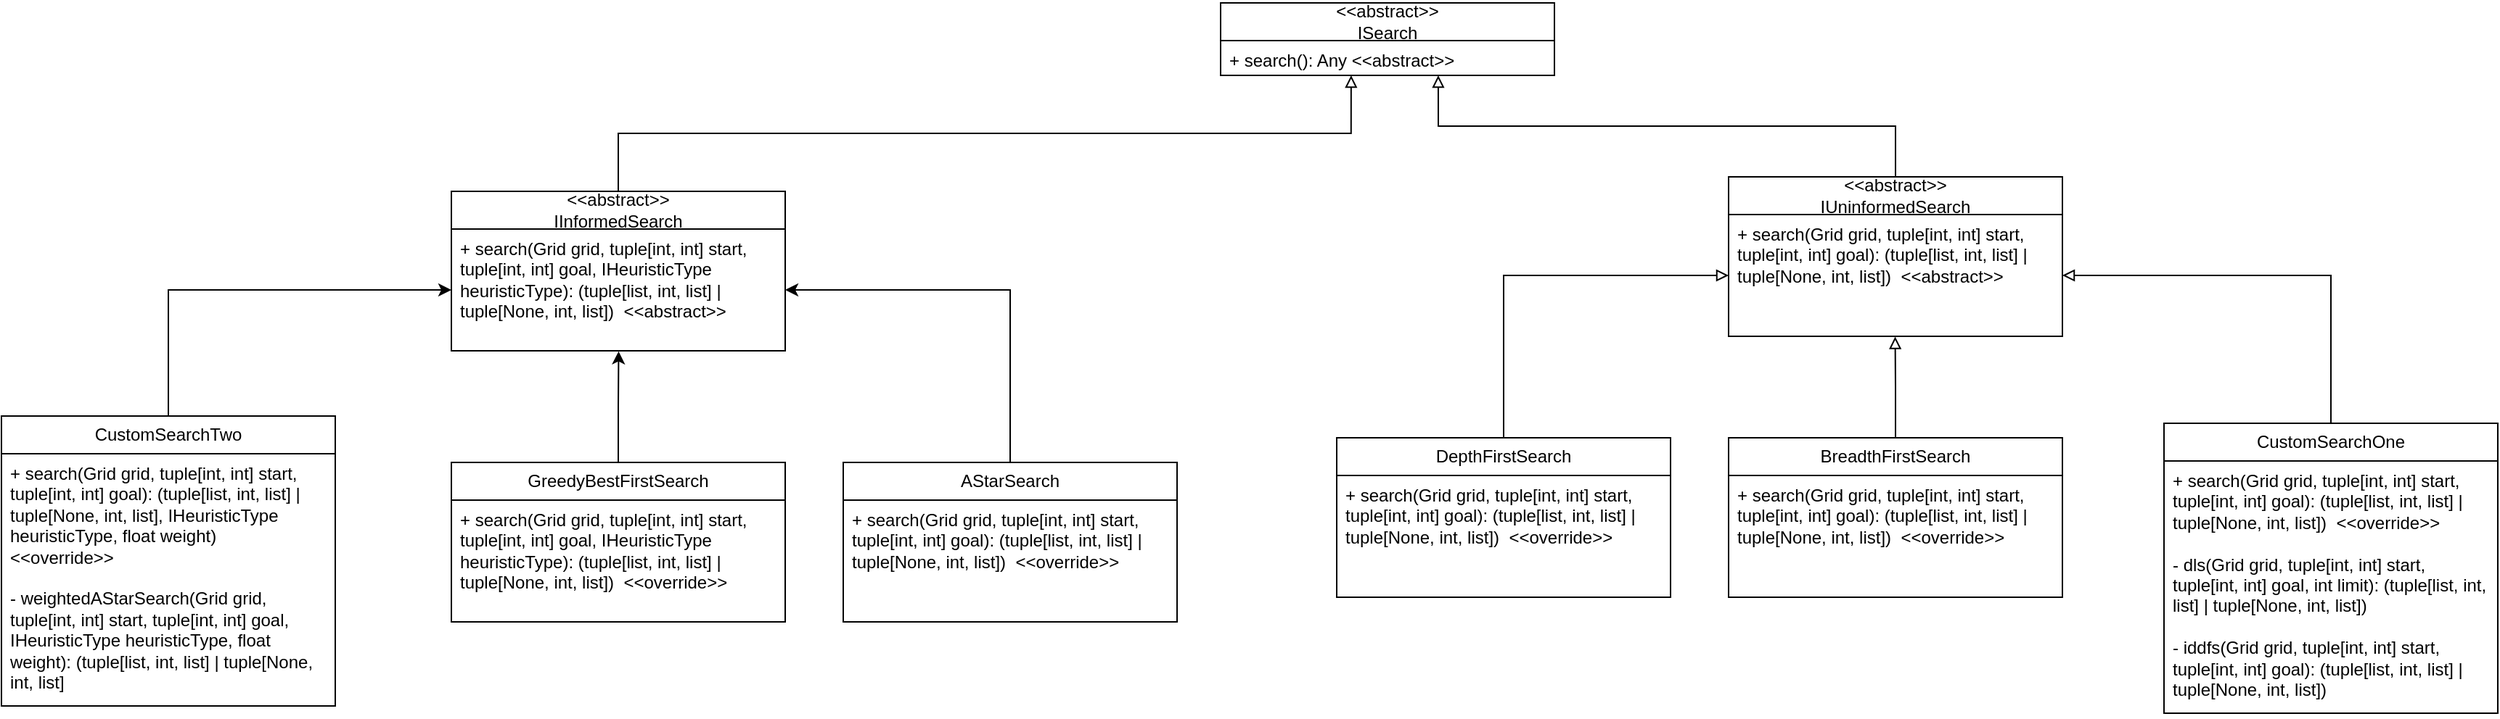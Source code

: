 <mxfile version="24.2.5" type="device">
  <diagram name="Trang-1" id="_UIEhEMHgrVxv4N5XX6Z">
    <mxGraphModel dx="2261" dy="854" grid="1" gridSize="10" guides="1" tooltips="1" connect="1" arrows="1" fold="1" page="1" pageScale="1" pageWidth="827" pageHeight="1169" math="0" shadow="0">
      <root>
        <mxCell id="0" />
        <mxCell id="1" parent="0" />
        <mxCell id="NmorBJye4ewMazEb5oh--5" value="&lt;div&gt;&amp;lt;&amp;lt;abstract&amp;gt;&amp;gt;&lt;/div&gt;ISearch" style="swimlane;fontStyle=0;childLayout=stackLayout;horizontal=1;startSize=26;fillColor=none;horizontalStack=0;resizeParent=1;resizeParentMax=0;resizeLast=0;collapsible=1;marginBottom=0;whiteSpace=wrap;html=1;" parent="1" vertex="1">
          <mxGeometry x="350" y="100" width="230" height="50" as="geometry" />
        </mxCell>
        <mxCell id="NmorBJye4ewMazEb5oh--6" value="+ search(): Any &amp;lt;&amp;lt;abstract&amp;gt;&amp;gt;" style="text;strokeColor=none;fillColor=none;align=left;verticalAlign=top;spacingLeft=4;spacingRight=4;overflow=hidden;rotatable=0;points=[[0,0.5],[1,0.5]];portConstraint=eastwest;whiteSpace=wrap;html=1;" parent="NmorBJye4ewMazEb5oh--5" vertex="1">
          <mxGeometry y="26" width="230" height="24" as="geometry" />
        </mxCell>
        <mxCell id="NmorBJye4ewMazEb5oh--15" value="&lt;div&gt;&amp;lt;&amp;lt;abstract&amp;gt;&amp;gt;&lt;/div&gt;IInformedSearch" style="swimlane;fontStyle=0;childLayout=stackLayout;horizontal=1;startSize=26;fillColor=none;horizontalStack=0;resizeParent=1;resizeParentMax=0;resizeLast=0;collapsible=1;marginBottom=0;whiteSpace=wrap;html=1;" parent="1" vertex="1">
          <mxGeometry x="-180" y="230" width="230" height="110" as="geometry" />
        </mxCell>
        <mxCell id="NmorBJye4ewMazEb5oh--16" value="+ search(Grid grid, tuple[int, int] start, tuple[int, int] goal, IHeuristicType heuristicType): (tuple[list, int, list] | tuple[None, int, list])&amp;nbsp; &amp;lt;&amp;lt;abstract&amp;gt;&amp;gt;" style="text;strokeColor=none;fillColor=none;align=left;verticalAlign=top;spacingLeft=4;spacingRight=4;overflow=hidden;rotatable=0;points=[[0,0.5],[1,0.5]];portConstraint=eastwest;whiteSpace=wrap;html=1;" parent="NmorBJye4ewMazEb5oh--15" vertex="1">
          <mxGeometry y="26" width="230" height="84" as="geometry" />
        </mxCell>
        <mxCell id="NmorBJye4ewMazEb5oh--17" style="edgeStyle=orthogonalEdgeStyle;rounded=0;orthogonalLoop=1;jettySize=auto;html=1;exitX=0.5;exitY=0;exitDx=0;exitDy=0;entryX=0.391;entryY=1;entryDx=0;entryDy=0;entryPerimeter=0;endArrow=block;endFill=0;" parent="1" source="NmorBJye4ewMazEb5oh--15" target="NmorBJye4ewMazEb5oh--6" edge="1">
          <mxGeometry relative="1" as="geometry" />
        </mxCell>
        <mxCell id="NmorBJye4ewMazEb5oh--21" style="edgeStyle=orthogonalEdgeStyle;rounded=0;orthogonalLoop=1;jettySize=auto;html=1;exitX=0.5;exitY=0;exitDx=0;exitDy=0;entryX=0.652;entryY=1;entryDx=0;entryDy=0;entryPerimeter=0;endArrow=block;endFill=0;" parent="1" source="NmorBJye4ewMazEb5oh--18" target="NmorBJye4ewMazEb5oh--6" edge="1">
          <mxGeometry relative="1" as="geometry">
            <mxPoint x="500" y="160" as="targetPoint" />
          </mxGeometry>
        </mxCell>
        <mxCell id="NmorBJye4ewMazEb5oh--18" value="&lt;div&gt;&amp;lt;&amp;lt;abstract&amp;gt;&amp;gt;&lt;/div&gt;&lt;div&gt;IUninformedSearch&lt;/div&gt;" style="swimlane;fontStyle=0;childLayout=stackLayout;horizontal=1;startSize=26;fillColor=none;horizontalStack=0;resizeParent=1;resizeParentMax=0;resizeLast=0;collapsible=1;marginBottom=0;whiteSpace=wrap;html=1;" parent="1" vertex="1">
          <mxGeometry x="700" y="220" width="230" height="110" as="geometry" />
        </mxCell>
        <mxCell id="NmorBJye4ewMazEb5oh--19" value="+ search(Grid grid, tuple[int, int] start, tuple[int, int] goal): (tuple[list, int, list] | tuple[None, int, list])&amp;nbsp; &amp;lt;&amp;lt;abstract&amp;gt;&amp;gt;" style="text;strokeColor=none;fillColor=none;align=left;verticalAlign=top;spacingLeft=4;spacingRight=4;overflow=hidden;rotatable=0;points=[[0,0.5],[1,0.5]];portConstraint=eastwest;whiteSpace=wrap;html=1;" parent="NmorBJye4ewMazEb5oh--18" vertex="1">
          <mxGeometry y="26" width="230" height="84" as="geometry" />
        </mxCell>
        <mxCell id="NmorBJye4ewMazEb5oh--29" style="edgeStyle=orthogonalEdgeStyle;rounded=0;orthogonalLoop=1;jettySize=auto;html=1;exitX=0.5;exitY=0;exitDx=0;exitDy=0;entryX=0;entryY=0.5;entryDx=0;entryDy=0;endArrow=block;endFill=0;" parent="1" source="NmorBJye4ewMazEb5oh--22" target="NmorBJye4ewMazEb5oh--19" edge="1">
          <mxGeometry relative="1" as="geometry" />
        </mxCell>
        <mxCell id="NmorBJye4ewMazEb5oh--22" value="DepthFirstSearch" style="swimlane;fontStyle=0;childLayout=stackLayout;horizontal=1;startSize=26;fillColor=none;horizontalStack=0;resizeParent=1;resizeParentMax=0;resizeLast=0;collapsible=1;marginBottom=0;whiteSpace=wrap;html=1;" parent="1" vertex="1">
          <mxGeometry x="430" y="400" width="230" height="110" as="geometry" />
        </mxCell>
        <mxCell id="NmorBJye4ewMazEb5oh--23" value="+ search(Grid grid, tuple[int, int] start, tuple[int, int] goal): (tuple[list, int, list] | tuple[None, int, list])&amp;nbsp; &amp;lt;&amp;lt;override&amp;gt;&amp;gt;" style="text;strokeColor=none;fillColor=none;align=left;verticalAlign=top;spacingLeft=4;spacingRight=4;overflow=hidden;rotatable=0;points=[[0,0.5],[1,0.5]];portConstraint=eastwest;whiteSpace=wrap;html=1;" parent="NmorBJye4ewMazEb5oh--22" vertex="1">
          <mxGeometry y="26" width="230" height="84" as="geometry" />
        </mxCell>
        <mxCell id="NmorBJye4ewMazEb5oh--28" style="edgeStyle=orthogonalEdgeStyle;rounded=0;orthogonalLoop=1;jettySize=auto;html=1;exitX=0.5;exitY=0;exitDx=0;exitDy=0;entryX=0.499;entryY=1.003;entryDx=0;entryDy=0;entryPerimeter=0;endArrow=block;endFill=0;" parent="1" source="NmorBJye4ewMazEb5oh--24" target="NmorBJye4ewMazEb5oh--19" edge="1">
          <mxGeometry relative="1" as="geometry">
            <mxPoint x="814.811" y="340" as="targetPoint" />
          </mxGeometry>
        </mxCell>
        <mxCell id="NmorBJye4ewMazEb5oh--24" value="BreadthFirstSearch" style="swimlane;fontStyle=0;childLayout=stackLayout;horizontal=1;startSize=26;fillColor=none;horizontalStack=0;resizeParent=1;resizeParentMax=0;resizeLast=0;collapsible=1;marginBottom=0;whiteSpace=wrap;html=1;" parent="1" vertex="1">
          <mxGeometry x="700" y="400" width="230" height="110" as="geometry" />
        </mxCell>
        <mxCell id="NmorBJye4ewMazEb5oh--25" value="+ search(Grid grid, tuple[int, int] start, tuple[int, int] goal): (tuple[list, int, list] | tuple[None, int, list])&amp;nbsp; &amp;lt;&amp;lt;override&amp;gt;&amp;gt;" style="text;strokeColor=none;fillColor=none;align=left;verticalAlign=top;spacingLeft=4;spacingRight=4;overflow=hidden;rotatable=0;points=[[0,0.5],[1,0.5]];portConstraint=eastwest;whiteSpace=wrap;html=1;" parent="NmorBJye4ewMazEb5oh--24" vertex="1">
          <mxGeometry y="26" width="230" height="84" as="geometry" />
        </mxCell>
        <mxCell id="NmorBJye4ewMazEb5oh--30" style="edgeStyle=orthogonalEdgeStyle;rounded=0;orthogonalLoop=1;jettySize=auto;html=1;exitX=0.5;exitY=0;exitDx=0;exitDy=0;entryX=1;entryY=0.5;entryDx=0;entryDy=0;endArrow=block;endFill=0;" parent="1" source="NmorBJye4ewMazEb5oh--26" target="NmorBJye4ewMazEb5oh--19" edge="1">
          <mxGeometry relative="1" as="geometry" />
        </mxCell>
        <mxCell id="NmorBJye4ewMazEb5oh--26" value="CustomSearchOne" style="swimlane;fontStyle=0;childLayout=stackLayout;horizontal=1;startSize=26;fillColor=none;horizontalStack=0;resizeParent=1;resizeParentMax=0;resizeLast=0;collapsible=1;marginBottom=0;whiteSpace=wrap;html=1;" parent="1" vertex="1">
          <mxGeometry x="1000" y="390" width="230" height="200" as="geometry" />
        </mxCell>
        <mxCell id="NmorBJye4ewMazEb5oh--27" value="+ search(Grid grid, tuple[int, int] start, tuple[int, int] goal): (tuple[list, int, list] | tuple[None, int, list])&amp;nbsp; &amp;lt;&amp;lt;override&amp;gt;&amp;gt;&lt;div&gt;&lt;br&gt;&lt;/div&gt;&lt;div&gt;- dls&lt;span style=&quot;background-color: initial;&quot;&gt;(Grid grid, tuple[int, int] start, tuple[int, int] goal, int limit): (tuple[list, int, list] | tuple[None, int, list])&amp;nbsp;&lt;/span&gt;&lt;/div&gt;&lt;div&gt;&lt;span style=&quot;background-color: initial;&quot;&gt;&lt;br&gt;&lt;/span&gt;&lt;/div&gt;&lt;div&gt;&lt;span style=&quot;background-color: initial;&quot;&gt;- iddfs&lt;/span&gt;&lt;span style=&quot;background-color: initial;&quot;&gt;(Grid grid, tuple[int, int] start, tuple[int, int] goal): (tuple[list, int, list] | tuple[None, int, list])&amp;nbsp;&lt;/span&gt;&lt;/div&gt;" style="text;strokeColor=none;fillColor=none;align=left;verticalAlign=top;spacingLeft=4;spacingRight=4;overflow=hidden;rotatable=0;points=[[0,0.5],[1,0.5]];portConstraint=eastwest;whiteSpace=wrap;html=1;" parent="NmorBJye4ewMazEb5oh--26" vertex="1">
          <mxGeometry y="26" width="230" height="174" as="geometry" />
        </mxCell>
        <mxCell id="NmorBJye4ewMazEb5oh--38" style="edgeStyle=orthogonalEdgeStyle;rounded=0;orthogonalLoop=1;jettySize=auto;html=1;exitX=0.5;exitY=0;exitDx=0;exitDy=0;entryX=0.501;entryY=1.004;entryDx=0;entryDy=0;entryPerimeter=0;" parent="1" source="NmorBJye4ewMazEb5oh--31" target="NmorBJye4ewMazEb5oh--16" edge="1">
          <mxGeometry relative="1" as="geometry">
            <mxPoint x="-64.619" y="350" as="targetPoint" />
          </mxGeometry>
        </mxCell>
        <mxCell id="NmorBJye4ewMazEb5oh--31" value="GreedyBestFirstSearch" style="swimlane;fontStyle=0;childLayout=stackLayout;horizontal=1;startSize=26;fillColor=none;horizontalStack=0;resizeParent=1;resizeParentMax=0;resizeLast=0;collapsible=1;marginBottom=0;whiteSpace=wrap;html=1;" parent="1" vertex="1">
          <mxGeometry x="-180" y="417" width="230" height="110" as="geometry" />
        </mxCell>
        <mxCell id="NmorBJye4ewMazEb5oh--32" value="+ search(Grid grid, tuple[int, int] start, tuple[int, int] goal, IHeuristicType heuristicType): (tuple[list, int, list] | tuple[None, int, list])&amp;nbsp; &amp;lt;&amp;lt;override&amp;gt;&amp;gt;" style="text;strokeColor=none;fillColor=none;align=left;verticalAlign=top;spacingLeft=4;spacingRight=4;overflow=hidden;rotatable=0;points=[[0,0.5],[1,0.5]];portConstraint=eastwest;whiteSpace=wrap;html=1;" parent="NmorBJye4ewMazEb5oh--31" vertex="1">
          <mxGeometry y="26" width="230" height="84" as="geometry" />
        </mxCell>
        <mxCell id="NmorBJye4ewMazEb5oh--39" style="edgeStyle=orthogonalEdgeStyle;rounded=0;orthogonalLoop=1;jettySize=auto;html=1;exitX=0.5;exitY=0;exitDx=0;exitDy=0;entryX=1;entryY=0.5;entryDx=0;entryDy=0;" parent="1" source="NmorBJye4ewMazEb5oh--33" target="NmorBJye4ewMazEb5oh--16" edge="1">
          <mxGeometry relative="1" as="geometry" />
        </mxCell>
        <mxCell id="NmorBJye4ewMazEb5oh--33" value="AStarSearch" style="swimlane;fontStyle=0;childLayout=stackLayout;horizontal=1;startSize=26;fillColor=none;horizontalStack=0;resizeParent=1;resizeParentMax=0;resizeLast=0;collapsible=1;marginBottom=0;whiteSpace=wrap;html=1;" parent="1" vertex="1">
          <mxGeometry x="90" y="417" width="230" height="110" as="geometry" />
        </mxCell>
        <mxCell id="NmorBJye4ewMazEb5oh--34" value="+ search(Grid grid, tuple[int, int] start, tuple[int, int] goal): (tuple[list, int, list] | tuple[None, int, list])&amp;nbsp; &amp;lt;&amp;lt;override&amp;gt;&amp;gt;" style="text;strokeColor=none;fillColor=none;align=left;verticalAlign=top;spacingLeft=4;spacingRight=4;overflow=hidden;rotatable=0;points=[[0,0.5],[1,0.5]];portConstraint=eastwest;whiteSpace=wrap;html=1;" parent="NmorBJye4ewMazEb5oh--33" vertex="1">
          <mxGeometry y="26" width="230" height="84" as="geometry" />
        </mxCell>
        <mxCell id="NmorBJye4ewMazEb5oh--40" style="edgeStyle=orthogonalEdgeStyle;rounded=0;orthogonalLoop=1;jettySize=auto;html=1;exitX=0.5;exitY=0;exitDx=0;exitDy=0;entryX=0;entryY=0.5;entryDx=0;entryDy=0;" parent="1" source="NmorBJye4ewMazEb5oh--35" target="NmorBJye4ewMazEb5oh--16" edge="1">
          <mxGeometry relative="1" as="geometry" />
        </mxCell>
        <mxCell id="NmorBJye4ewMazEb5oh--35" value="CustomSearchTwo" style="swimlane;fontStyle=0;childLayout=stackLayout;horizontal=1;startSize=26;fillColor=none;horizontalStack=0;resizeParent=1;resizeParentMax=0;resizeLast=0;collapsible=1;marginBottom=0;whiteSpace=wrap;html=1;" parent="1" vertex="1">
          <mxGeometry x="-490" y="385" width="230" height="200" as="geometry" />
        </mxCell>
        <mxCell id="NmorBJye4ewMazEb5oh--36" value="+ search(Grid grid, tuple[int, int] start, tuple[int, int] goal): (tuple[list, int, list] | tuple[None, int, list], IHeuristicType heuristicType, float weight)&amp;nbsp; &amp;lt;&amp;lt;override&amp;gt;&amp;gt;&lt;div&gt;&lt;br&gt;&lt;/div&gt;&lt;div&gt;- weightedAStarSearch(&lt;span style=&quot;background-color: initial;&quot;&gt;Grid grid, tuple[int, int] start, tuple[int, int] goal, IHeuristicType heuristicType, float weight): (tuple[list, int, list] | tuple[None, int, list]&lt;/span&gt;&lt;/div&gt;" style="text;strokeColor=none;fillColor=none;align=left;verticalAlign=top;spacingLeft=4;spacingRight=4;overflow=hidden;rotatable=0;points=[[0,0.5],[1,0.5]];portConstraint=eastwest;whiteSpace=wrap;html=1;" parent="NmorBJye4ewMazEb5oh--35" vertex="1">
          <mxGeometry y="26" width="230" height="174" as="geometry" />
        </mxCell>
      </root>
    </mxGraphModel>
  </diagram>
</mxfile>
